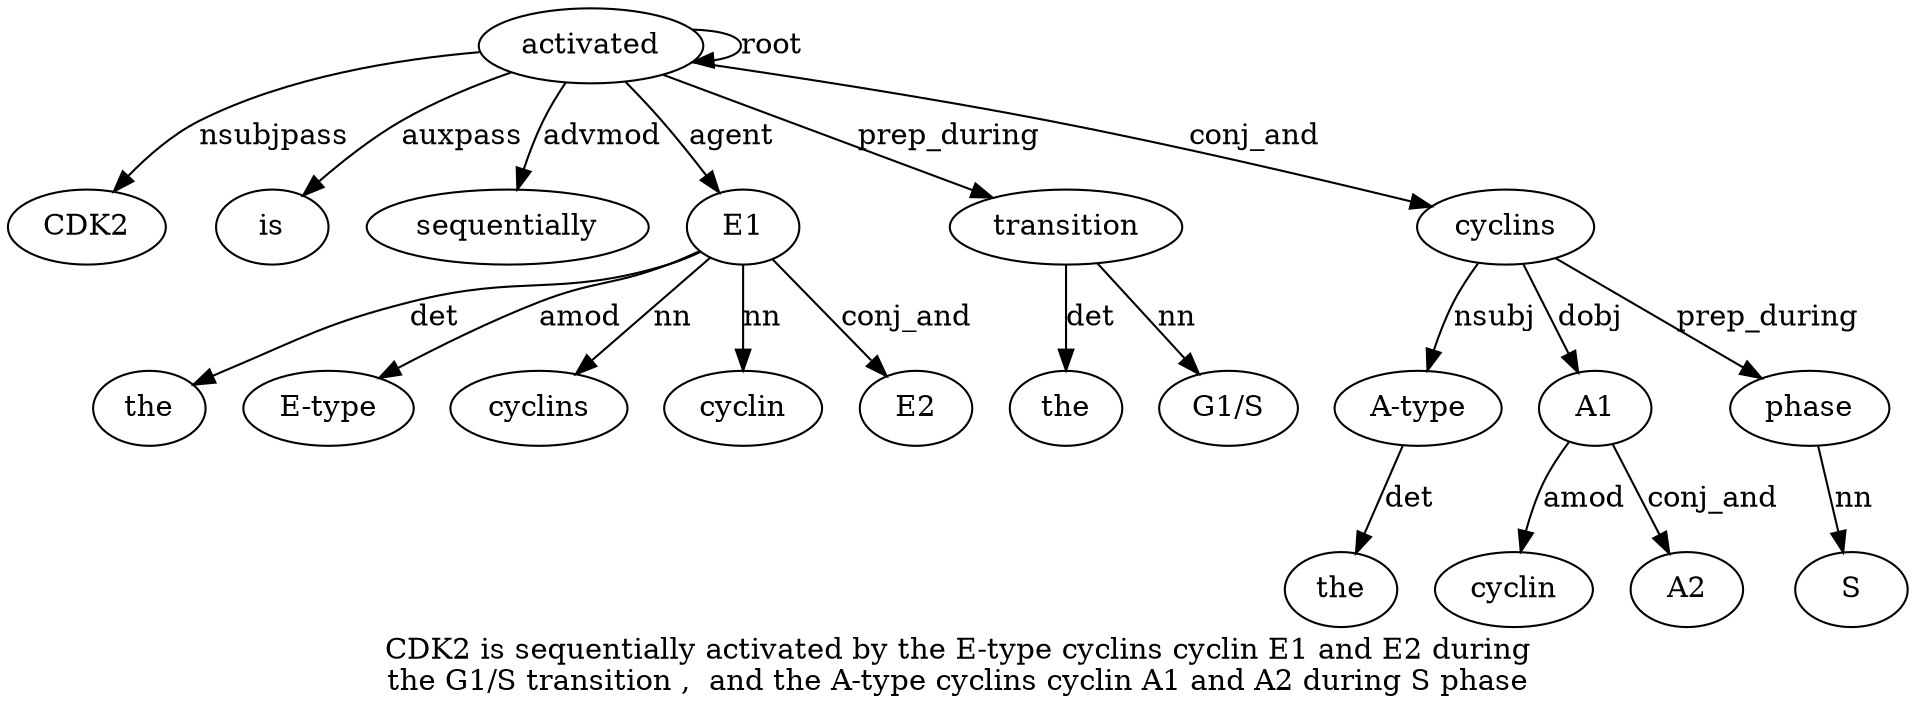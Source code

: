 digraph "CDK2 is sequentially activated by the E-type cyclins cyclin E1 and E2 during the G1/S transition ,  and the A-type cyclins cyclin A1 and A2 during S phase" {
label="CDK2 is sequentially activated by the E-type cyclins cyclin E1 and E2 during
the G1/S transition ,  and the A-type cyclins cyclin A1 and A2 during S phase";
activated4 [style=filled, fillcolor=white, label=activated];
CDK21 [style=filled, fillcolor=white, label=CDK2];
activated4 -> CDK21  [label=nsubjpass];
is2 [style=filled, fillcolor=white, label=is];
activated4 -> is2  [label=auxpass];
sequentially3 [style=filled, fillcolor=white, label=sequentially];
activated4 -> sequentially3  [label=advmod];
activated4 -> activated4  [label=root];
E110 [style=filled, fillcolor=white, label=E1];
the6 [style=filled, fillcolor=white, label=the];
E110 -> the6  [label=det];
"E-type7" [style=filled, fillcolor=white, label="E-type"];
E110 -> "E-type7"  [label=amod];
cyclins8 [style=filled, fillcolor=white, label=cyclins];
E110 -> cyclins8  [label=nn];
cyclin9 [style=filled, fillcolor=white, label=cyclin];
E110 -> cyclin9  [label=nn];
activated4 -> E110  [label=agent];
E21 [style=filled, fillcolor=white, label=E2];
E110 -> E21  [label=conj_and];
transition16 [style=filled, fillcolor=white, label=transition];
the14 [style=filled, fillcolor=white, label=the];
transition16 -> the14  [label=det];
"G1/S15" [style=filled, fillcolor=white, label="G1/S"];
transition16 -> "G1/S15"  [label=nn];
activated4 -> transition16  [label=prep_during];
"A-type20" [style=filled, fillcolor=white, label="A-type"];
the19 [style=filled, fillcolor=white, label=the];
"A-type20" -> the19  [label=det];
cyclins21 [style=filled, fillcolor=white, label=cyclins];
cyclins21 -> "A-type20"  [label=nsubj];
activated4 -> cyclins21  [label=conj_and];
A123 [style=filled, fillcolor=white, label=A1];
cyclin22 [style=filled, fillcolor=white, label=cyclin];
A123 -> cyclin22  [label=amod];
cyclins21 -> A123  [label=dobj];
A225 [style=filled, fillcolor=white, label=A2];
A123 -> A225  [label=conj_and];
phase28 [style=filled, fillcolor=white, label=phase];
S27 [style=filled, fillcolor=white, label=S];
phase28 -> S27  [label=nn];
cyclins21 -> phase28  [label=prep_during];
}
